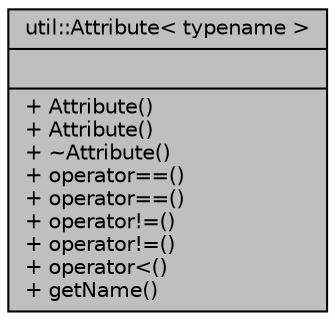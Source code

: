 digraph "util::Attribute&lt; typename &gt;"
{
  bgcolor="transparent";
  edge [fontname="Helvetica",fontsize="10",labelfontname="Helvetica",labelfontsize="10"];
  node [fontname="Helvetica",fontsize="10",shape=record];
  Node1 [label="{util::Attribute\< typename \>\n||+ Attribute()\l+ Attribute()\l+ ~Attribute()\l+ operator==()\l+ operator==()\l+ operator!=()\l+ operator!=()\l+ operator\<()\l+ getName()\l}",height=0.2,width=0.4,color="black", fillcolor="grey75", style="filled" fontcolor="black"];
}
